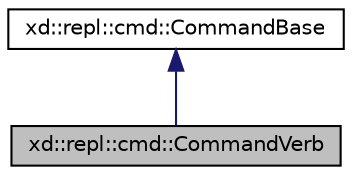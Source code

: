 digraph "xd::repl::cmd::CommandVerb"
{
  edge [fontname="Helvetica",fontsize="10",labelfontname="Helvetica",labelfontsize="10"];
  node [fontname="Helvetica",fontsize="10",shape=record];
  Node0 [label="xd::repl::cmd::CommandVerb",height=0.2,width=0.4,color="black", fillcolor="grey75", style="filled", fontcolor="black"];
  Node1 -> Node0 [dir="back",color="midnightblue",fontsize="10",style="solid",fontname="Helvetica"];
  Node1 [label="xd::repl::cmd::CommandBase",height=0.2,width=0.4,color="black", fillcolor="white", style="filled",URL="$classxd_1_1repl_1_1cmd_1_1_command_base.html"];
}
